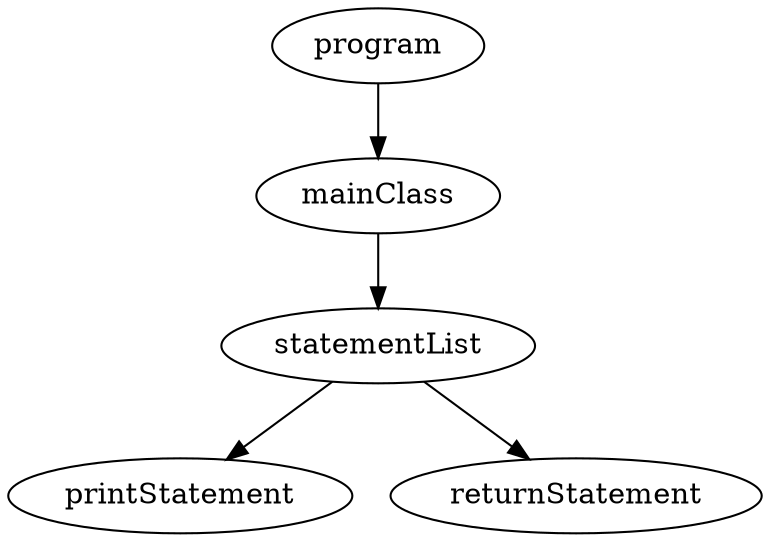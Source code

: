 digraph G {
program -> mainClass -> statementList;
statementList -> printStatement;
statementList -> returnStatement;
}
